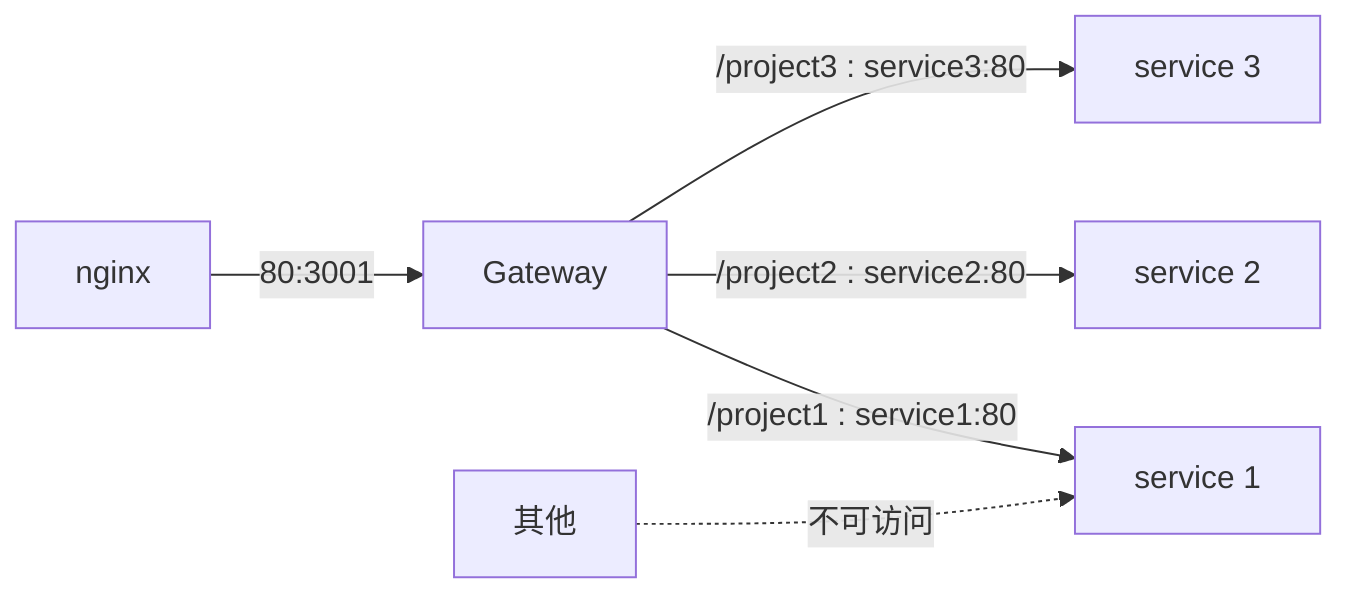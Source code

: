 graph LR
    A[nginx] --80:3001--> B[Gateway ]
    B--/project1 : service1:80-->C[service 1]
    B--/project2 : service2:80-->D[service 2]
    B--/project3 : service3:80-->E[service 3]

    Other[其他] -.不可访问.-> C